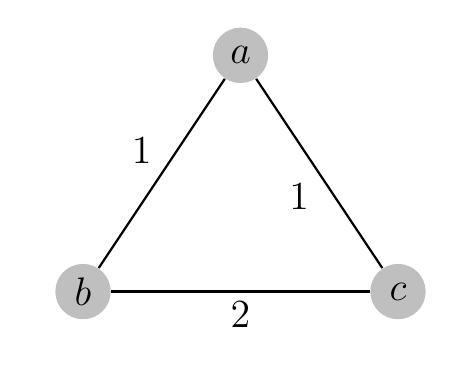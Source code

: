\usetikzlibrary{backgrounds, fit, positioning}

\tikzstyle{vertex}=[circle,fill=black!25,minimum size=20pt,inner sep=0pt]
\tikzstyle{edge} = [draw,thick,-]

\begin{tikzpicture}[auto,swap, font = \Large]
    % vertices
    \foreach \pos/\name in {{(0,0.5)/a}, {(-2,-2.5)/b}, {(2,-2.5)/c}}
        \node[vertex] (\name) at \pos {$\name$};
        
    % Connect vertices with edges and draw weights
    \foreach \source/ \dest/\weight    in {a/b/1, a/c/1, b/c/2}
        \path[edge] (\source) -- node[] {$\weight$} (\dest);
\end{tikzpicture}